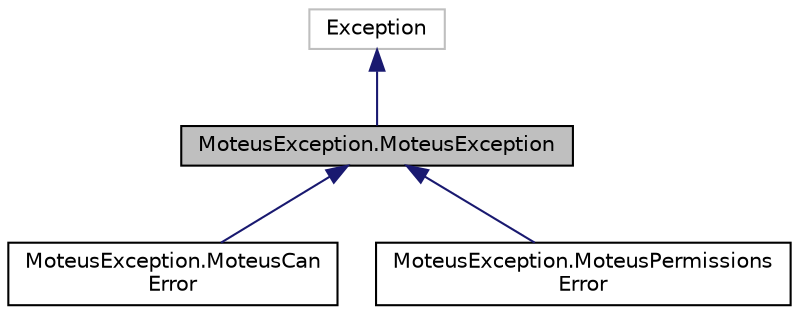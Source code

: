 digraph "MoteusException.MoteusException"
{
  edge [fontname="Helvetica",fontsize="10",labelfontname="Helvetica",labelfontsize="10"];
  node [fontname="Helvetica",fontsize="10",shape=record];
  Node0 [label="MoteusException.MoteusException",height=0.2,width=0.4,color="black", fillcolor="grey75", style="filled", fontcolor="black"];
  Node1 -> Node0 [dir="back",color="midnightblue",fontsize="10",style="solid"];
  Node1 [label="Exception",height=0.2,width=0.4,color="grey75", fillcolor="white", style="filled"];
  Node0 -> Node2 [dir="back",color="midnightblue",fontsize="10",style="solid"];
  Node2 [label="MoteusException.MoteusCan\lError",height=0.2,width=0.4,color="black", fillcolor="white", style="filled",URL="$classMoteusException_1_1MoteusCanError.html",tooltip="The MoteusCanError is a more specific MoteusError that alerts the user there is something wrong with ..."];
  Node0 -> Node3 [dir="back",color="midnightblue",fontsize="10",style="solid"];
  Node3 [label="MoteusException.MoteusPermissions\lError",height=0.2,width=0.4,color="black", fillcolor="white", style="filled",URL="$classMoteusException_1_1MoteusPermissionsError.html",tooltip="This class is used when the computer does not have correct permissions to use the pi3hat for CAN..."];
}
